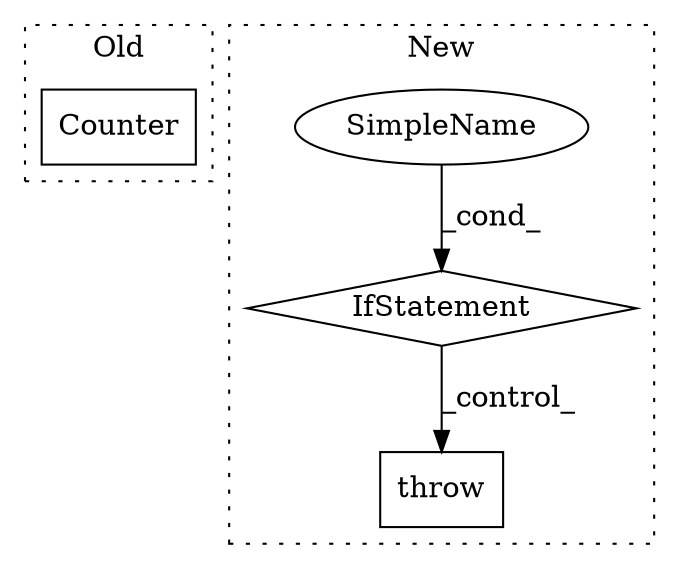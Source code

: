 digraph G {
subgraph cluster0 {
1 [label="Counter" a="32" s="1203,1320" l="17,-3" shape="box"];
label = "Old";
style="dotted";
}
subgraph cluster1 {
2 [label="throw" a="53" s="1747" l="6" shape="box"];
3 [label="IfStatement" a="25" s="1666,1687" l="10,2" shape="diamond"];
4 [label="SimpleName" a="42" s="" l="" shape="ellipse"];
label = "New";
style="dotted";
}
3 -> 2 [label="_control_"];
4 -> 3 [label="_cond_"];
}